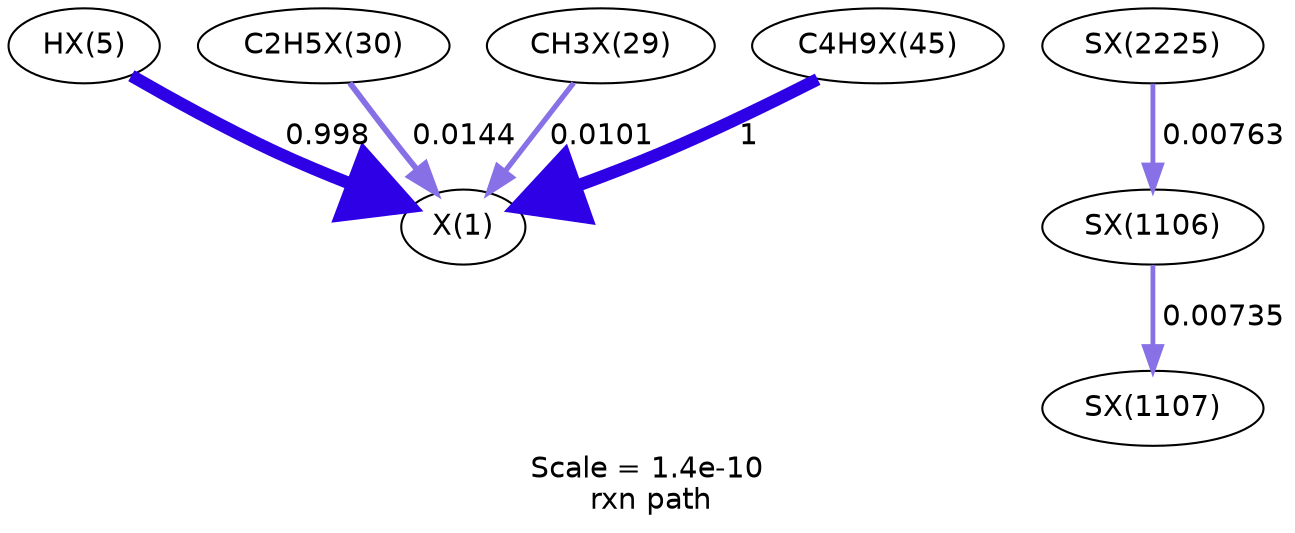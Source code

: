 digraph reaction_paths {
center=1;
s43 -> s42[fontname="Helvetica", style="setlinewidth(6)", arrowsize=3, color="0.7, 1.5, 0.9"
, label=" 0.998"];
s47 -> s42[fontname="Helvetica", style="setlinewidth(2.8)", arrowsize=1.4, color="0.7, 0.514, 0.9"
, label=" 0.0144"];
s46 -> s42[fontname="Helvetica", style="setlinewidth(2.53)", arrowsize=1.26, color="0.7, 0.51, 0.9"
, label=" 0.0101"];
s56 -> s42[fontname="Helvetica", style="setlinewidth(6)", arrowsize=3, color="0.7, 1.5, 0.9"
, label=" 1"];
s117 -> s118[fontname="Helvetica", style="setlinewidth(2.29)", arrowsize=1.15, color="0.7, 0.507, 0.9"
, label=" 0.00735"];
s136 -> s117[fontname="Helvetica", style="setlinewidth(2.32)", arrowsize=1.16, color="0.7, 0.508, 0.9"
, label=" 0.00763"];
s42 [ fontname="Helvetica", label="X(1)"];
s43 [ fontname="Helvetica", label="HX(5)"];
s46 [ fontname="Helvetica", label="CH3X(29)"];
s47 [ fontname="Helvetica", label="C2H5X(30)"];
s56 [ fontname="Helvetica", label="C4H9X(45)"];
s117 [ fontname="Helvetica", label="SX(1106)"];
s118 [ fontname="Helvetica", label="SX(1107)"];
s136 [ fontname="Helvetica", label="SX(2225)"];
 label = "Scale = 1.4e-10\l rxn path";
 fontname = "Helvetica";
}
